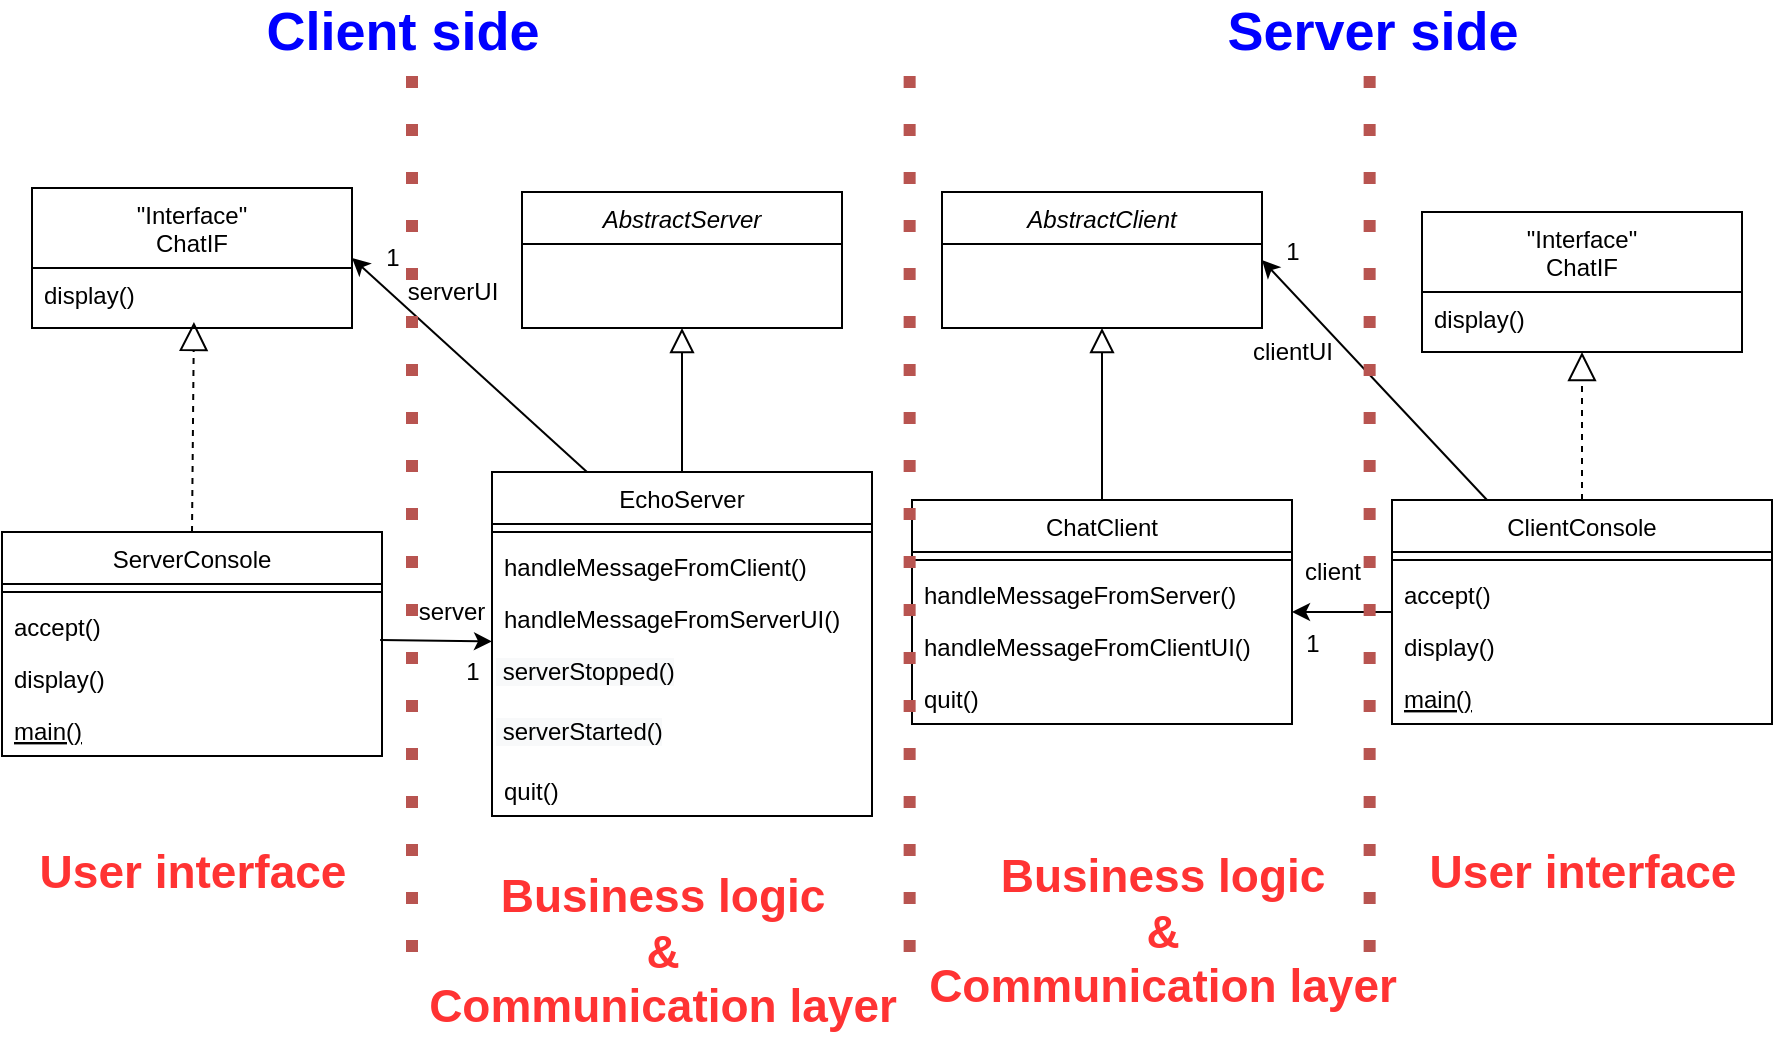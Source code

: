 <mxfile version="13.9.2" type="device"><diagram id="C5RBs43oDa-KdzZeNtuy" name="Page-1"><mxGraphModel dx="1113" dy="693" grid="1" gridSize="10" guides="1" tooltips="1" connect="1" arrows="1" fold="1" page="1" pageScale="1" pageWidth="827" pageHeight="1169" math="0" shadow="0"><root><mxCell id="WIyWlLk6GJQsqaUBKTNV-0"/><mxCell id="WIyWlLk6GJQsqaUBKTNV-1" parent="WIyWlLk6GJQsqaUBKTNV-0"/><mxCell id="zkfFHV4jXpPFQw0GAbJ--0" value="AbstractServer" style="swimlane;fontStyle=2;align=center;verticalAlign=top;childLayout=stackLayout;horizontal=1;startSize=26;horizontalStack=0;resizeParent=1;resizeLast=0;collapsible=1;marginBottom=0;rounded=0;shadow=0;strokeWidth=1;" parent="WIyWlLk6GJQsqaUBKTNV-1" vertex="1"><mxGeometry x="265" y="190" width="160" height="68" as="geometry"><mxRectangle x="230" y="140" width="160" height="26" as="alternateBounds"/></mxGeometry></mxCell><mxCell id="zkfFHV4jXpPFQw0GAbJ--13" value="EchoServer" style="swimlane;fontStyle=0;align=center;verticalAlign=top;childLayout=stackLayout;horizontal=1;startSize=26;horizontalStack=0;resizeParent=1;resizeLast=0;collapsible=1;marginBottom=0;rounded=0;shadow=0;strokeWidth=1;" parent="WIyWlLk6GJQsqaUBKTNV-1" vertex="1"><mxGeometry x="250" y="330" width="190" height="172" as="geometry"><mxRectangle x="340" y="380" width="170" height="26" as="alternateBounds"/></mxGeometry></mxCell><mxCell id="zkfFHV4jXpPFQw0GAbJ--15" value="" style="line;html=1;strokeWidth=1;align=left;verticalAlign=middle;spacingTop=-1;spacingLeft=3;spacingRight=3;rotatable=0;labelPosition=right;points=[];portConstraint=eastwest;" parent="zkfFHV4jXpPFQw0GAbJ--13" vertex="1"><mxGeometry y="26" width="190" height="8" as="geometry"/></mxCell><mxCell id="THFbV8va_NsYhnOUklNI-8" value="handleMessageFromClient()" style="text;align=left;verticalAlign=top;spacingLeft=4;spacingRight=4;overflow=hidden;rotatable=0;points=[[0,0.5],[1,0.5]];portConstraint=eastwest;" vertex="1" parent="zkfFHV4jXpPFQw0GAbJ--13"><mxGeometry y="34" width="190" height="26" as="geometry"/></mxCell><mxCell id="THFbV8va_NsYhnOUklNI-9" value="handleMessageFromServerUI()" style="text;align=left;verticalAlign=top;spacingLeft=4;spacingRight=4;overflow=hidden;rotatable=0;points=[[0,0.5],[1,0.5]];portConstraint=eastwest;" vertex="1" parent="zkfFHV4jXpPFQw0GAbJ--13"><mxGeometry y="60" width="190" height="26" as="geometry"/></mxCell><mxCell id="THFbV8va_NsYhnOUklNI-25" value="&lt;span style=&quot;color: rgb(0 , 0 , 0) ; font-family: &amp;#34;helvetica&amp;#34; ; font-size: 12px ; font-style: normal ; font-weight: 400 ; letter-spacing: normal ; text-align: left ; text-indent: 0px ; text-transform: none ; word-spacing: 0px ; background-color: rgb(248 , 249 , 250) ; display: inline ; float: none&quot;&gt;&amp;nbsp;serverStopped()&lt;/span&gt;" style="text;whiteSpace=wrap;html=1;" vertex="1" parent="zkfFHV4jXpPFQw0GAbJ--13"><mxGeometry y="86" width="190" height="30" as="geometry"/></mxCell><mxCell id="THFbV8va_NsYhnOUklNI-24" value="&lt;span style=&quot;color: rgb(0 , 0 , 0) ; font-family: &amp;#34;helvetica&amp;#34; ; font-size: 12px ; font-style: normal ; font-weight: 400 ; letter-spacing: normal ; text-align: left ; text-indent: 0px ; text-transform: none ; word-spacing: 0px ; background-color: rgb(248 , 249 , 250) ; display: inline ; float: none&quot;&gt;&amp;nbsp;serverStarted()&lt;/span&gt;" style="text;whiteSpace=wrap;html=1;" vertex="1" parent="zkfFHV4jXpPFQw0GAbJ--13"><mxGeometry y="116" width="190" height="30" as="geometry"/></mxCell><mxCell id="THFbV8va_NsYhnOUklNI-6" value="quit()" style="text;align=left;verticalAlign=top;spacingLeft=4;spacingRight=4;overflow=hidden;rotatable=0;points=[[0,0.5],[1,0.5]];portConstraint=eastwest;" vertex="1" parent="zkfFHV4jXpPFQw0GAbJ--13"><mxGeometry y="146" width="190" height="26" as="geometry"/></mxCell><mxCell id="zkfFHV4jXpPFQw0GAbJ--16" value="" style="endArrow=block;endSize=10;endFill=0;shadow=0;strokeWidth=1;rounded=0;edgeStyle=elbowEdgeStyle;elbow=vertical;" parent="WIyWlLk6GJQsqaUBKTNV-1" source="zkfFHV4jXpPFQw0GAbJ--13" target="zkfFHV4jXpPFQw0GAbJ--0" edge="1"><mxGeometry width="160" relative="1" as="geometry"><mxPoint x="210" y="373" as="sourcePoint"/><mxPoint x="310" y="271" as="targetPoint"/></mxGeometry></mxCell><mxCell id="THFbV8va_NsYhnOUklNI-0" value="&quot;Interface&quot;&#10;ChatIF" style="swimlane;fontStyle=0;align=center;verticalAlign=top;childLayout=stackLayout;horizontal=1;startSize=40;horizontalStack=0;resizeParent=1;resizeLast=0;collapsible=1;marginBottom=0;rounded=0;shadow=0;strokeWidth=1;" vertex="1" parent="WIyWlLk6GJQsqaUBKTNV-1"><mxGeometry x="20" y="188" width="160" height="70" as="geometry"><mxRectangle x="130" y="380" width="160" height="26" as="alternateBounds"/></mxGeometry></mxCell><mxCell id="THFbV8va_NsYhnOUklNI-1" value="display()" style="text;align=left;verticalAlign=top;spacingLeft=4;spacingRight=4;overflow=hidden;rotatable=0;points=[[0,0.5],[1,0.5]];portConstraint=eastwest;" vertex="1" parent="THFbV8va_NsYhnOUklNI-0"><mxGeometry y="40" width="160" height="26" as="geometry"/></mxCell><mxCell id="THFbV8va_NsYhnOUklNI-10" value="ServerConsole" style="swimlane;fontStyle=0;align=center;verticalAlign=top;childLayout=stackLayout;horizontal=1;startSize=26;horizontalStack=0;resizeParent=1;resizeLast=0;collapsible=1;marginBottom=0;rounded=0;shadow=0;strokeWidth=1;" vertex="1" parent="WIyWlLk6GJQsqaUBKTNV-1"><mxGeometry x="5" y="360" width="190" height="112" as="geometry"><mxRectangle x="340" y="380" width="170" height="26" as="alternateBounds"/></mxGeometry></mxCell><mxCell id="THFbV8va_NsYhnOUklNI-11" value="" style="line;html=1;strokeWidth=1;align=left;verticalAlign=middle;spacingTop=-1;spacingLeft=3;spacingRight=3;rotatable=0;labelPosition=right;points=[];portConstraint=eastwest;" vertex="1" parent="THFbV8va_NsYhnOUklNI-10"><mxGeometry y="26" width="190" height="8" as="geometry"/></mxCell><mxCell id="THFbV8va_NsYhnOUklNI-12" value="accept()" style="text;align=left;verticalAlign=top;spacingLeft=4;spacingRight=4;overflow=hidden;rotatable=0;points=[[0,0.5],[1,0.5]];portConstraint=eastwest;" vertex="1" parent="THFbV8va_NsYhnOUklNI-10"><mxGeometry y="34" width="190" height="26" as="geometry"/></mxCell><mxCell id="THFbV8va_NsYhnOUklNI-13" value="display()" style="text;align=left;verticalAlign=top;spacingLeft=4;spacingRight=4;overflow=hidden;rotatable=0;points=[[0,0.5],[1,0.5]];portConstraint=eastwest;" vertex="1" parent="THFbV8va_NsYhnOUklNI-10"><mxGeometry y="60" width="190" height="26" as="geometry"/></mxCell><mxCell id="THFbV8va_NsYhnOUklNI-14" value="main()" style="text;align=left;verticalAlign=top;spacingLeft=4;spacingRight=4;overflow=hidden;rotatable=0;points=[[0,0.5],[1,0.5]];portConstraint=eastwest;fontStyle=4" vertex="1" parent="THFbV8va_NsYhnOUklNI-10"><mxGeometry y="86" width="190" height="26" as="geometry"/></mxCell><mxCell id="THFbV8va_NsYhnOUklNI-15" value="" style="endArrow=classic;html=1;exitX=0.995;exitY=0.769;exitDx=0;exitDy=0;exitPerimeter=0;" edge="1" parent="WIyWlLk6GJQsqaUBKTNV-1" source="THFbV8va_NsYhnOUklNI-12" target="zkfFHV4jXpPFQw0GAbJ--13"><mxGeometry width="50" height="50" relative="1" as="geometry"><mxPoint x="230" y="410" as="sourcePoint"/><mxPoint x="280" y="360" as="targetPoint"/></mxGeometry></mxCell><mxCell id="THFbV8va_NsYhnOUklNI-16" value="server" style="text;html=1;strokeColor=none;fillColor=none;align=center;verticalAlign=middle;whiteSpace=wrap;rounded=0;" vertex="1" parent="WIyWlLk6GJQsqaUBKTNV-1"><mxGeometry x="210" y="390" width="40" height="20" as="geometry"/></mxCell><mxCell id="THFbV8va_NsYhnOUklNI-17" value="1" style="text;html=1;align=center;verticalAlign=middle;resizable=0;points=[];autosize=1;" vertex="1" parent="WIyWlLk6GJQsqaUBKTNV-1"><mxGeometry x="230" y="420" width="20" height="20" as="geometry"/></mxCell><mxCell id="THFbV8va_NsYhnOUklNI-18" value="" style="endArrow=classic;html=1;entryX=1;entryY=0.5;entryDx=0;entryDy=0;exitX=0.25;exitY=0;exitDx=0;exitDy=0;" edge="1" parent="WIyWlLk6GJQsqaUBKTNV-1" source="zkfFHV4jXpPFQw0GAbJ--13" target="THFbV8va_NsYhnOUklNI-0"><mxGeometry width="50" height="50" relative="1" as="geometry"><mxPoint x="230" y="410" as="sourcePoint"/><mxPoint x="280" y="360" as="targetPoint"/></mxGeometry></mxCell><mxCell id="THFbV8va_NsYhnOUklNI-19" value="serverUI" style="text;html=1;align=center;verticalAlign=middle;resizable=0;points=[];autosize=1;" vertex="1" parent="WIyWlLk6GJQsqaUBKTNV-1"><mxGeometry x="200" y="230" width="60" height="20" as="geometry"/></mxCell><mxCell id="THFbV8va_NsYhnOUklNI-20" value="1" style="text;html=1;align=center;verticalAlign=middle;resizable=0;points=[];autosize=1;" vertex="1" parent="WIyWlLk6GJQsqaUBKTNV-1"><mxGeometry x="190" y="213" width="20" height="20" as="geometry"/></mxCell><mxCell id="THFbV8va_NsYhnOUklNI-21" value="" style="endArrow=block;dashed=1;endFill=0;endSize=12;html=1;entryX=0.506;entryY=1.038;entryDx=0;entryDy=0;entryPerimeter=0;exitX=0.5;exitY=0;exitDx=0;exitDy=0;" edge="1" parent="WIyWlLk6GJQsqaUBKTNV-1" source="THFbV8va_NsYhnOUklNI-10" target="THFbV8va_NsYhnOUklNI-1"><mxGeometry width="160" relative="1" as="geometry"><mxPoint x="170" y="390" as="sourcePoint"/><mxPoint x="330" y="390" as="targetPoint"/></mxGeometry></mxCell><mxCell id="THFbV8va_NsYhnOUklNI-23" value="AbstractClient" style="swimlane;fontStyle=2;align=center;verticalAlign=top;childLayout=stackLayout;horizontal=1;startSize=26;horizontalStack=0;resizeParent=1;resizeLast=0;collapsible=1;marginBottom=0;rounded=0;shadow=0;strokeWidth=1;" vertex="1" parent="WIyWlLk6GJQsqaUBKTNV-1"><mxGeometry x="475" y="190" width="160" height="68" as="geometry"><mxRectangle x="230" y="140" width="160" height="26" as="alternateBounds"/></mxGeometry></mxCell><mxCell id="THFbV8va_NsYhnOUklNI-26" value="ChatClient" style="swimlane;fontStyle=0;align=center;verticalAlign=top;childLayout=stackLayout;horizontal=1;startSize=26;horizontalStack=0;resizeParent=1;resizeLast=0;collapsible=1;marginBottom=0;rounded=0;shadow=0;strokeWidth=1;" vertex="1" parent="WIyWlLk6GJQsqaUBKTNV-1"><mxGeometry x="460" y="344" width="190" height="112" as="geometry"><mxRectangle x="340" y="380" width="170" height="26" as="alternateBounds"/></mxGeometry></mxCell><mxCell id="THFbV8va_NsYhnOUklNI-27" value="" style="line;html=1;strokeWidth=1;align=left;verticalAlign=middle;spacingTop=-1;spacingLeft=3;spacingRight=3;rotatable=0;labelPosition=right;points=[];portConstraint=eastwest;" vertex="1" parent="THFbV8va_NsYhnOUklNI-26"><mxGeometry y="26" width="190" height="8" as="geometry"/></mxCell><mxCell id="THFbV8va_NsYhnOUklNI-28" value="handleMessageFromServer()" style="text;align=left;verticalAlign=top;spacingLeft=4;spacingRight=4;overflow=hidden;rotatable=0;points=[[0,0.5],[1,0.5]];portConstraint=eastwest;" vertex="1" parent="THFbV8va_NsYhnOUklNI-26"><mxGeometry y="34" width="190" height="26" as="geometry"/></mxCell><mxCell id="THFbV8va_NsYhnOUklNI-29" value="handleMessageFromClientUI()" style="text;align=left;verticalAlign=top;spacingLeft=4;spacingRight=4;overflow=hidden;rotatable=0;points=[[0,0.5],[1,0.5]];portConstraint=eastwest;" vertex="1" parent="THFbV8va_NsYhnOUklNI-26"><mxGeometry y="60" width="190" height="26" as="geometry"/></mxCell><mxCell id="THFbV8va_NsYhnOUklNI-32" value="quit()" style="text;align=left;verticalAlign=top;spacingLeft=4;spacingRight=4;overflow=hidden;rotatable=0;points=[[0,0.5],[1,0.5]];portConstraint=eastwest;" vertex="1" parent="THFbV8va_NsYhnOUklNI-26"><mxGeometry y="86" width="190" height="26" as="geometry"/></mxCell><mxCell id="THFbV8va_NsYhnOUklNI-33" value="ClientConsole" style="swimlane;fontStyle=0;align=center;verticalAlign=top;childLayout=stackLayout;horizontal=1;startSize=26;horizontalStack=0;resizeParent=1;resizeLast=0;collapsible=1;marginBottom=0;rounded=0;shadow=0;strokeWidth=1;" vertex="1" parent="WIyWlLk6GJQsqaUBKTNV-1"><mxGeometry x="700" y="344" width="190" height="112" as="geometry"><mxRectangle x="340" y="380" width="170" height="26" as="alternateBounds"/></mxGeometry></mxCell><mxCell id="THFbV8va_NsYhnOUklNI-34" value="" style="line;html=1;strokeWidth=1;align=left;verticalAlign=middle;spacingTop=-1;spacingLeft=3;spacingRight=3;rotatable=0;labelPosition=right;points=[];portConstraint=eastwest;" vertex="1" parent="THFbV8va_NsYhnOUklNI-33"><mxGeometry y="26" width="190" height="8" as="geometry"/></mxCell><mxCell id="THFbV8va_NsYhnOUklNI-35" value="accept()" style="text;align=left;verticalAlign=top;spacingLeft=4;spacingRight=4;overflow=hidden;rotatable=0;points=[[0,0.5],[1,0.5]];portConstraint=eastwest;" vertex="1" parent="THFbV8va_NsYhnOUklNI-33"><mxGeometry y="34" width="190" height="26" as="geometry"/></mxCell><mxCell id="THFbV8va_NsYhnOUklNI-36" value="display()" style="text;align=left;verticalAlign=top;spacingLeft=4;spacingRight=4;overflow=hidden;rotatable=0;points=[[0,0.5],[1,0.5]];portConstraint=eastwest;" vertex="1" parent="THFbV8va_NsYhnOUklNI-33"><mxGeometry y="60" width="190" height="26" as="geometry"/></mxCell><mxCell id="THFbV8va_NsYhnOUklNI-37" value="main()" style="text;align=left;verticalAlign=top;spacingLeft=4;spacingRight=4;overflow=hidden;rotatable=0;points=[[0,0.5],[1,0.5]];portConstraint=eastwest;fontStyle=4" vertex="1" parent="THFbV8va_NsYhnOUklNI-33"><mxGeometry y="86" width="190" height="26" as="geometry"/></mxCell><mxCell id="THFbV8va_NsYhnOUklNI-38" value="&quot;Interface&quot;&#10;ChatIF" style="swimlane;fontStyle=0;align=center;verticalAlign=top;childLayout=stackLayout;horizontal=1;startSize=40;horizontalStack=0;resizeParent=1;resizeLast=0;collapsible=1;marginBottom=0;rounded=0;shadow=0;strokeWidth=1;" vertex="1" parent="WIyWlLk6GJQsqaUBKTNV-1"><mxGeometry x="715" y="200" width="160" height="70" as="geometry"><mxRectangle x="130" y="380" width="160" height="26" as="alternateBounds"/></mxGeometry></mxCell><mxCell id="THFbV8va_NsYhnOUklNI-39" value="display()" style="text;align=left;verticalAlign=top;spacingLeft=4;spacingRight=4;overflow=hidden;rotatable=0;points=[[0,0.5],[1,0.5]];portConstraint=eastwest;" vertex="1" parent="THFbV8va_NsYhnOUklNI-38"><mxGeometry y="40" width="160" height="26" as="geometry"/></mxCell><mxCell id="THFbV8va_NsYhnOUklNI-40" value="" style="endArrow=block;dashed=1;endFill=0;endSize=12;html=1;entryX=0.5;entryY=1;entryDx=0;entryDy=0;exitX=0.5;exitY=0;exitDx=0;exitDy=0;" edge="1" parent="WIyWlLk6GJQsqaUBKTNV-1" source="THFbV8va_NsYhnOUklNI-33" target="THFbV8va_NsYhnOUklNI-38"><mxGeometry width="160" relative="1" as="geometry"><mxPoint x="700" y="375.01" as="sourcePoint"/><mxPoint x="700.96" y="269.998" as="targetPoint"/></mxGeometry></mxCell><mxCell id="THFbV8va_NsYhnOUklNI-41" value="" style="endArrow=block;endSize=10;endFill=0;shadow=0;strokeWidth=1;rounded=0;edgeStyle=elbowEdgeStyle;elbow=vertical;exitX=0.5;exitY=0;exitDx=0;exitDy=0;entryX=0.5;entryY=1;entryDx=0;entryDy=0;" edge="1" parent="WIyWlLk6GJQsqaUBKTNV-1" source="THFbV8va_NsYhnOUklNI-26" target="THFbV8va_NsYhnOUklNI-23"><mxGeometry width="160" relative="1" as="geometry"><mxPoint x="355" y="340" as="sourcePoint"/><mxPoint x="580" y="270" as="targetPoint"/></mxGeometry></mxCell><mxCell id="THFbV8va_NsYhnOUklNI-42" value="" style="endArrow=classic;html=1;" edge="1" parent="WIyWlLk6GJQsqaUBKTNV-1" source="THFbV8va_NsYhnOUklNI-33" target="THFbV8va_NsYhnOUklNI-26"><mxGeometry width="50" height="50" relative="1" as="geometry"><mxPoint x="204.05" y="423.994" as="sourcePoint"/><mxPoint x="260" y="424.738" as="targetPoint"/></mxGeometry></mxCell><mxCell id="THFbV8va_NsYhnOUklNI-43" value="client" style="text;html=1;align=center;verticalAlign=middle;resizable=0;points=[];autosize=1;" vertex="1" parent="WIyWlLk6GJQsqaUBKTNV-1"><mxGeometry x="650" y="370" width="40" height="20" as="geometry"/></mxCell><mxCell id="THFbV8va_NsYhnOUklNI-44" value="1" style="text;html=1;align=center;verticalAlign=middle;resizable=0;points=[];autosize=1;" vertex="1" parent="WIyWlLk6GJQsqaUBKTNV-1"><mxGeometry x="650" y="406" width="20" height="20" as="geometry"/></mxCell><mxCell id="THFbV8va_NsYhnOUklNI-45" value="" style="endArrow=classic;html=1;exitX=0.25;exitY=0;exitDx=0;exitDy=0;entryX=1;entryY=0.5;entryDx=0;entryDy=0;" edge="1" parent="WIyWlLk6GJQsqaUBKTNV-1" source="THFbV8va_NsYhnOUklNI-33" target="THFbV8va_NsYhnOUklNI-23"><mxGeometry width="50" height="50" relative="1" as="geometry"><mxPoint x="710" y="410" as="sourcePoint"/><mxPoint x="660" y="410" as="targetPoint"/></mxGeometry></mxCell><mxCell id="THFbV8va_NsYhnOUklNI-46" value="1" style="text;html=1;align=center;verticalAlign=middle;resizable=0;points=[];autosize=1;" vertex="1" parent="WIyWlLk6GJQsqaUBKTNV-1"><mxGeometry x="640" y="210" width="20" height="20" as="geometry"/></mxCell><mxCell id="THFbV8va_NsYhnOUklNI-47" value="clientUI" style="text;html=1;align=center;verticalAlign=middle;resizable=0;points=[];autosize=1;" vertex="1" parent="WIyWlLk6GJQsqaUBKTNV-1"><mxGeometry x="620" y="260" width="60" height="20" as="geometry"/></mxCell><mxCell id="THFbV8va_NsYhnOUklNI-48" value="" style="endArrow=none;dashed=1;html=1;dashPattern=1 3;strokeWidth=6;fillColor=#f8cecc;strokeColor=#b85450;" edge="1" parent="WIyWlLk6GJQsqaUBKTNV-1"><mxGeometry width="50" height="50" relative="1" as="geometry"><mxPoint x="210" y="570" as="sourcePoint"/><mxPoint x="210" y="120" as="targetPoint"/></mxGeometry></mxCell><mxCell id="THFbV8va_NsYhnOUklNI-49" value="&lt;b&gt;&lt;font style=&quot;font-size: 23px&quot; color=&quot;#ff3333&quot;&gt;User interface&lt;/font&gt;&lt;/b&gt;" style="text;html=1;align=center;verticalAlign=middle;resizable=0;points=[];autosize=1;" vertex="1" parent="WIyWlLk6GJQsqaUBKTNV-1"><mxGeometry x="15" y="520" width="170" height="20" as="geometry"/></mxCell><mxCell id="THFbV8va_NsYhnOUklNI-50" value="&lt;b&gt;&lt;font style=&quot;font-size: 23px&quot; color=&quot;#ff3333&quot;&gt;Business logic&lt;br&gt;&amp;amp;&lt;br&gt;Communication layer&lt;br&gt;&lt;/font&gt;&lt;/b&gt;" style="text;html=1;align=center;verticalAlign=middle;resizable=0;points=[];autosize=1;" vertex="1" parent="WIyWlLk6GJQsqaUBKTNV-1"><mxGeometry x="210" y="540" width="250" height="60" as="geometry"/></mxCell><mxCell id="THFbV8va_NsYhnOUklNI-51" value="" style="endArrow=none;dashed=1;html=1;dashPattern=1 3;strokeWidth=6;fillColor=#f8cecc;strokeColor=#b85450;" edge="1" parent="WIyWlLk6GJQsqaUBKTNV-1"><mxGeometry width="50" height="50" relative="1" as="geometry"><mxPoint x="458.82" y="570" as="sourcePoint"/><mxPoint x="458.82" y="120" as="targetPoint"/></mxGeometry></mxCell><mxCell id="THFbV8va_NsYhnOUklNI-52" value="" style="endArrow=none;dashed=1;html=1;dashPattern=1 3;strokeWidth=6;fillColor=#f8cecc;strokeColor=#b85450;" edge="1" parent="WIyWlLk6GJQsqaUBKTNV-1"><mxGeometry width="50" height="50" relative="1" as="geometry"><mxPoint x="688.82" y="570" as="sourcePoint"/><mxPoint x="688.82" y="120" as="targetPoint"/></mxGeometry></mxCell><mxCell id="THFbV8va_NsYhnOUklNI-53" value="&lt;b&gt;&lt;font style=&quot;font-size: 23px&quot; color=&quot;#ff3333&quot;&gt;Business logic&lt;br&gt;&amp;amp;&lt;br&gt;Communication layer&lt;br&gt;&lt;/font&gt;&lt;/b&gt;" style="text;html=1;align=center;verticalAlign=middle;resizable=0;points=[];autosize=1;" vertex="1" parent="WIyWlLk6GJQsqaUBKTNV-1"><mxGeometry x="460" y="530" width="250" height="60" as="geometry"/></mxCell><mxCell id="THFbV8va_NsYhnOUklNI-55" value="&lt;b&gt;&lt;font style=&quot;font-size: 23px&quot; color=&quot;#ff3333&quot;&gt;User interface&lt;/font&gt;&lt;/b&gt;" style="text;html=1;align=center;verticalAlign=middle;resizable=0;points=[];autosize=1;" vertex="1" parent="WIyWlLk6GJQsqaUBKTNV-1"><mxGeometry x="710" y="520" width="170" height="20" as="geometry"/></mxCell><mxCell id="THFbV8va_NsYhnOUklNI-56" value="&lt;b&gt;&lt;font style=&quot;font-size: 27px&quot; color=&quot;#0000ff&quot;&gt;Client side&lt;/font&gt;&lt;/b&gt;" style="text;html=1;align=center;verticalAlign=middle;resizable=0;points=[];autosize=1;" vertex="1" parent="WIyWlLk6GJQsqaUBKTNV-1"><mxGeometry x="130" y="100" width="150" height="20" as="geometry"/></mxCell><mxCell id="THFbV8va_NsYhnOUklNI-57" value="&lt;b&gt;&lt;font style=&quot;font-size: 27px&quot; color=&quot;#0000ff&quot;&gt;Server side&lt;/font&gt;&lt;/b&gt;" style="text;html=1;align=center;verticalAlign=middle;resizable=0;points=[];autosize=1;" vertex="1" parent="WIyWlLk6GJQsqaUBKTNV-1"><mxGeometry x="610" y="100" width="160" height="20" as="geometry"/></mxCell></root></mxGraphModel></diagram></mxfile>